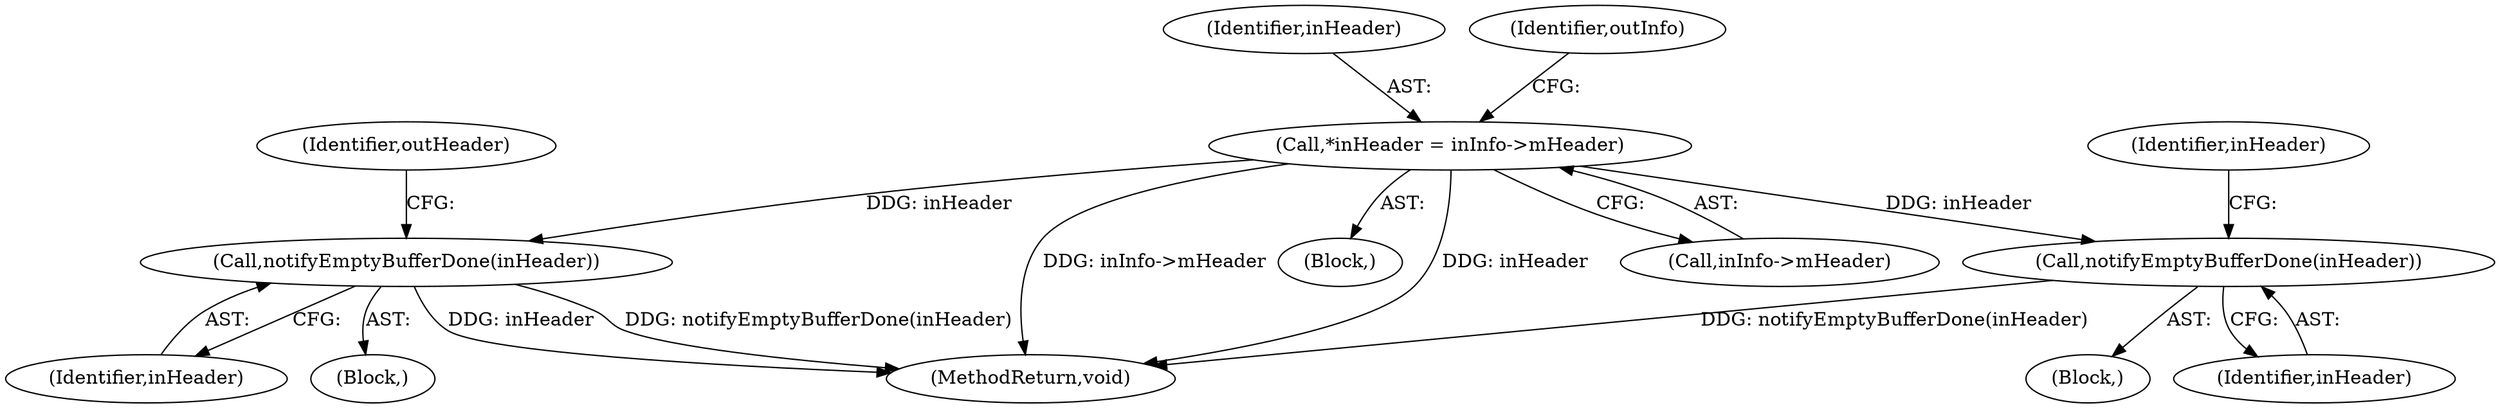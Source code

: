 digraph "0_Android_44749eb4f273f0eb681d0fa013e3beef754fa687@pointer" {
"1000137" [label="(Call,*inHeader = inInfo->mHeader)"];
"1000167" [label="(Call,notifyEmptyBufferDone(inHeader))"];
"1000534" [label="(Call,notifyEmptyBufferDone(inHeader))"];
"1000130" [label="(Block,)"];
"1000556" [label="(MethodReturn,void)"];
"1000168" [label="(Identifier,inHeader)"];
"1000535" [label="(Identifier,inHeader)"];
"1000534" [label="(Call,notifyEmptyBufferDone(inHeader))"];
"1000137" [label="(Call,*inHeader = inInfo->mHeader)"];
"1000537" [label="(Identifier,inHeader)"];
"1000523" [label="(Block,)"];
"1000138" [label="(Identifier,inHeader)"];
"1000171" [label="(Identifier,outHeader)"];
"1000144" [label="(Identifier,outInfo)"];
"1000159" [label="(Block,)"];
"1000167" [label="(Call,notifyEmptyBufferDone(inHeader))"];
"1000139" [label="(Call,inInfo->mHeader)"];
"1000137" -> "1000130"  [label="AST: "];
"1000137" -> "1000139"  [label="CFG: "];
"1000138" -> "1000137"  [label="AST: "];
"1000139" -> "1000137"  [label="AST: "];
"1000144" -> "1000137"  [label="CFG: "];
"1000137" -> "1000556"  [label="DDG: inInfo->mHeader"];
"1000137" -> "1000556"  [label="DDG: inHeader"];
"1000137" -> "1000167"  [label="DDG: inHeader"];
"1000137" -> "1000534"  [label="DDG: inHeader"];
"1000167" -> "1000159"  [label="AST: "];
"1000167" -> "1000168"  [label="CFG: "];
"1000168" -> "1000167"  [label="AST: "];
"1000171" -> "1000167"  [label="CFG: "];
"1000167" -> "1000556"  [label="DDG: inHeader"];
"1000167" -> "1000556"  [label="DDG: notifyEmptyBufferDone(inHeader)"];
"1000534" -> "1000523"  [label="AST: "];
"1000534" -> "1000535"  [label="CFG: "];
"1000535" -> "1000534"  [label="AST: "];
"1000537" -> "1000534"  [label="CFG: "];
"1000534" -> "1000556"  [label="DDG: notifyEmptyBufferDone(inHeader)"];
}
